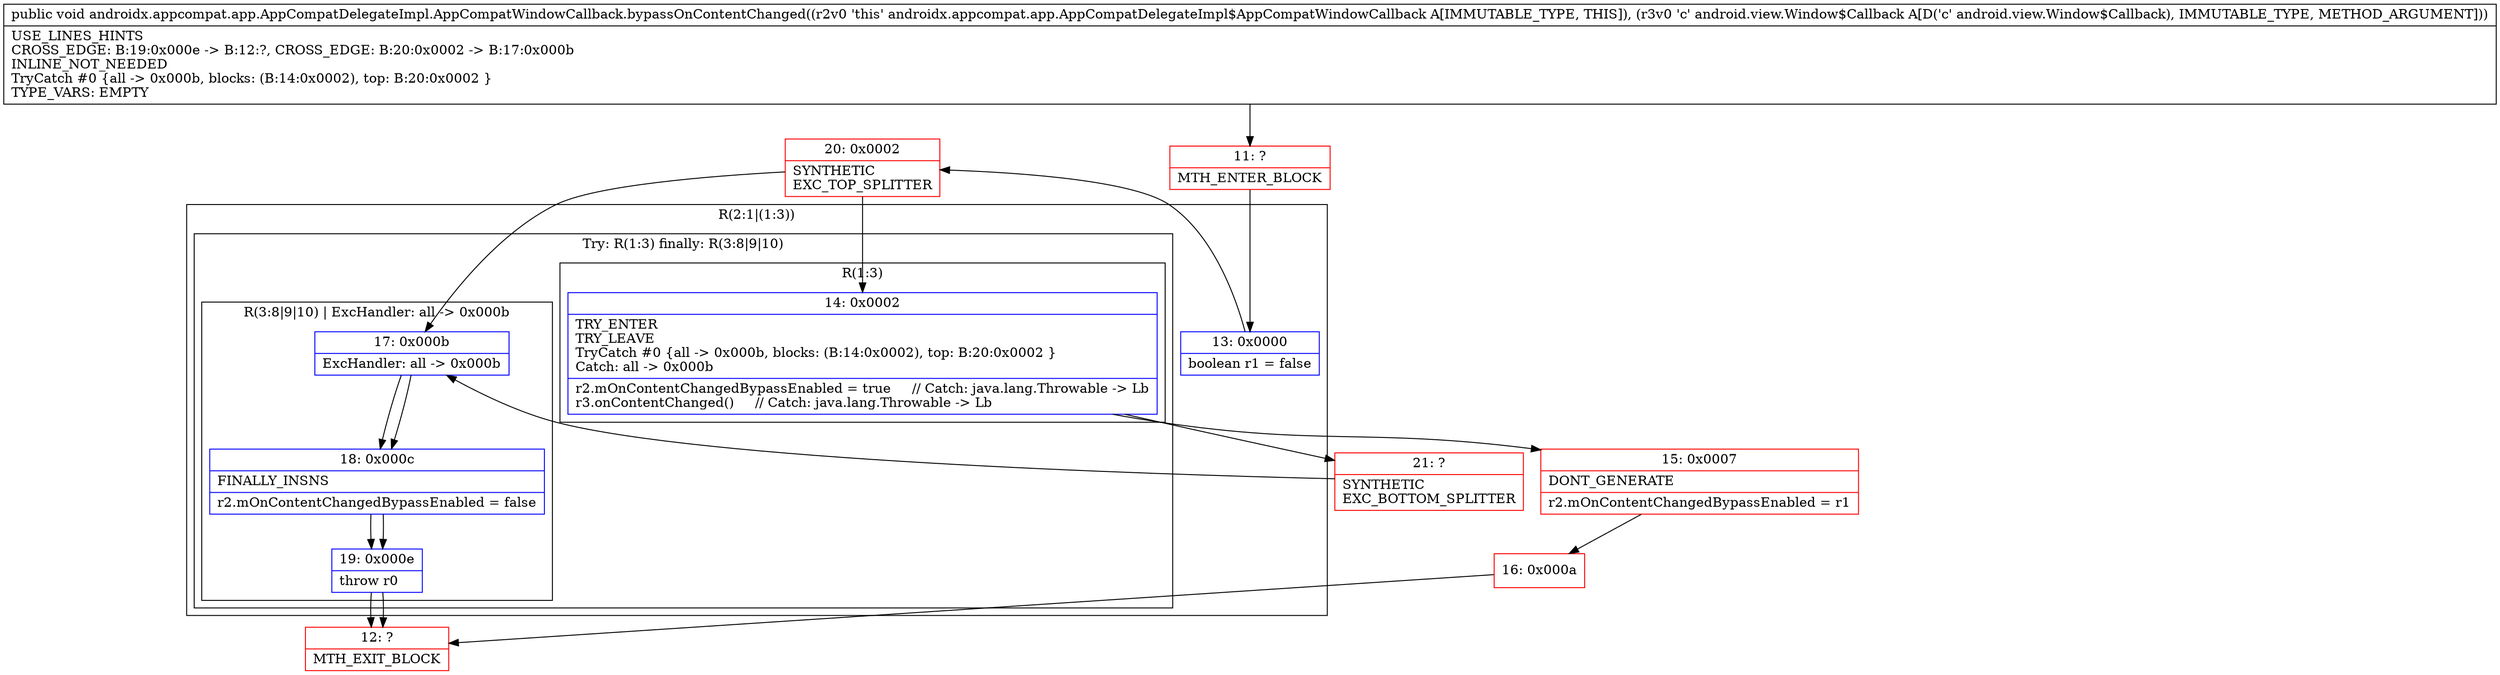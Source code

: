 digraph "CFG forandroidx.appcompat.app.AppCompatDelegateImpl.AppCompatWindowCallback.bypassOnContentChanged(Landroid\/view\/Window$Callback;)V" {
subgraph cluster_Region_1830442147 {
label = "R(2:1|(1:3))";
node [shape=record,color=blue];
Node_13 [shape=record,label="{13\:\ 0x0000|boolean r1 = false\l}"];
subgraph cluster_TryCatchRegion_1014549387 {
label = "Try: R(1:3) finally: R(3:8|9|10)";
node [shape=record,color=blue];
subgraph cluster_Region_1881889444 {
label = "R(1:3)";
node [shape=record,color=blue];
Node_14 [shape=record,label="{14\:\ 0x0002|TRY_ENTER\lTRY_LEAVE\lTryCatch #0 \{all \-\> 0x000b, blocks: (B:14:0x0002), top: B:20:0x0002 \}\lCatch: all \-\> 0x000b\l|r2.mOnContentChangedBypassEnabled = true     \/\/ Catch: java.lang.Throwable \-\> Lb\lr3.onContentChanged()     \/\/ Catch: java.lang.Throwable \-\> Lb\l}"];
}
subgraph cluster_Region_1119725175 {
label = "R(3:8|9|10) | ExcHandler: all \-\> 0x000b\l";
node [shape=record,color=blue];
Node_17 [shape=record,label="{17\:\ 0x000b|ExcHandler: all \-\> 0x000b\l}"];
Node_18 [shape=record,label="{18\:\ 0x000c|FINALLY_INSNS\l|r2.mOnContentChangedBypassEnabled = false\l}"];
Node_19 [shape=record,label="{19\:\ 0x000e|throw r0\l}"];
}
}
}
subgraph cluster_Region_1119725175 {
label = "R(3:8|9|10) | ExcHandler: all \-\> 0x000b\l";
node [shape=record,color=blue];
Node_17 [shape=record,label="{17\:\ 0x000b|ExcHandler: all \-\> 0x000b\l}"];
Node_18 [shape=record,label="{18\:\ 0x000c|FINALLY_INSNS\l|r2.mOnContentChangedBypassEnabled = false\l}"];
Node_19 [shape=record,label="{19\:\ 0x000e|throw r0\l}"];
}
Node_11 [shape=record,color=red,label="{11\:\ ?|MTH_ENTER_BLOCK\l}"];
Node_20 [shape=record,color=red,label="{20\:\ 0x0002|SYNTHETIC\lEXC_TOP_SPLITTER\l}"];
Node_15 [shape=record,color=red,label="{15\:\ 0x0007|DONT_GENERATE\l|r2.mOnContentChangedBypassEnabled = r1\l}"];
Node_16 [shape=record,color=red,label="{16\:\ 0x000a}"];
Node_12 [shape=record,color=red,label="{12\:\ ?|MTH_EXIT_BLOCK\l}"];
Node_21 [shape=record,color=red,label="{21\:\ ?|SYNTHETIC\lEXC_BOTTOM_SPLITTER\l}"];
MethodNode[shape=record,label="{public void androidx.appcompat.app.AppCompatDelegateImpl.AppCompatWindowCallback.bypassOnContentChanged((r2v0 'this' androidx.appcompat.app.AppCompatDelegateImpl$AppCompatWindowCallback A[IMMUTABLE_TYPE, THIS]), (r3v0 'c' android.view.Window$Callback A[D('c' android.view.Window$Callback), IMMUTABLE_TYPE, METHOD_ARGUMENT]))  | USE_LINES_HINTS\lCROSS_EDGE: B:19:0x000e \-\> B:12:?, CROSS_EDGE: B:20:0x0002 \-\> B:17:0x000b\lINLINE_NOT_NEEDED\lTryCatch #0 \{all \-\> 0x000b, blocks: (B:14:0x0002), top: B:20:0x0002 \}\lTYPE_VARS: EMPTY\l}"];
MethodNode -> Node_11;Node_13 -> Node_20;
Node_14 -> Node_15;
Node_14 -> Node_21;
Node_17 -> Node_18;
Node_18 -> Node_19;
Node_19 -> Node_12;
Node_17 -> Node_18;
Node_18 -> Node_19;
Node_19 -> Node_12;
Node_11 -> Node_13;
Node_20 -> Node_14;
Node_20 -> Node_17;
Node_15 -> Node_16;
Node_16 -> Node_12;
Node_21 -> Node_17;
}

